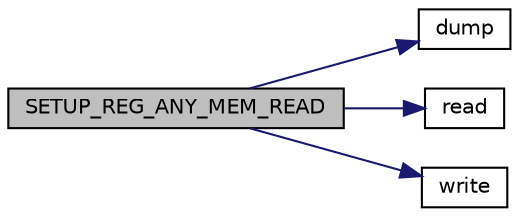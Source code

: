 digraph "SETUP_REG_ANY_MEM_READ"
{
  edge [fontname="Helvetica",fontsize="10",labelfontname="Helvetica",labelfontsize="10"];
  node [fontname="Helvetica",fontsize="10",shape=record];
  rankdir="LR";
  Node21 [label="SETUP_REG_ANY_MEM_READ",height=0.2,width=0.4,color="black", fillcolor="grey75", style="filled", fontcolor="black"];
  Node21 -> Node22 [color="midnightblue",fontsize="10",style="solid",fontname="Helvetica"];
  Node22 [label="dump",height=0.2,width=0.4,color="black", fillcolor="white", style="filled",URL="$d5/d72/vmsa__descriptors_8h.html#a5ef79f79723cddd5234dc46d851bc381"];
  Node21 -> Node23 [color="midnightblue",fontsize="10",style="solid",fontname="Helvetica"];
  Node23 [label="read",height=0.2,width=0.4,color="black", fillcolor="white", style="filled",URL="$d5/d72/vmsa__descriptors_8h.html#a74c85d33d59feea6ad4a23bb99ed54dc"];
  Node21 -> Node24 [color="midnightblue",fontsize="10",style="solid",fontname="Helvetica"];
  Node24 [label="write",height=0.2,width=0.4,color="black", fillcolor="white", style="filled",URL="$d5/d72/vmsa__descriptors_8h.html#a4a3e7c4a6c13599948e24d14de1b0d9a"];
}
